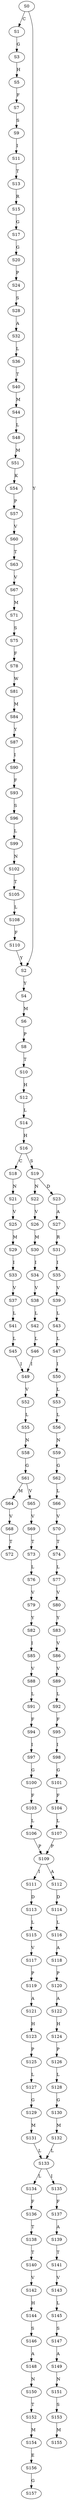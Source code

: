 strict digraph  {
	S0 -> S1 [ label = C ];
	S0 -> S2 [ label = Y ];
	S1 -> S3 [ label = G ];
	S2 -> S4 [ label = Y ];
	S3 -> S5 [ label = H ];
	S4 -> S6 [ label = M ];
	S5 -> S7 [ label = F ];
	S6 -> S8 [ label = P ];
	S7 -> S9 [ label = S ];
	S8 -> S10 [ label = T ];
	S9 -> S11 [ label = I ];
	S10 -> S12 [ label = H ];
	S11 -> S13 [ label = T ];
	S12 -> S14 [ label = L ];
	S13 -> S15 [ label = R ];
	S14 -> S16 [ label = H ];
	S15 -> S17 [ label = G ];
	S16 -> S18 [ label = C ];
	S16 -> S19 [ label = S ];
	S17 -> S20 [ label = G ];
	S18 -> S21 [ label = N ];
	S19 -> S22 [ label = N ];
	S19 -> S23 [ label = D ];
	S20 -> S24 [ label = P ];
	S21 -> S25 [ label = V ];
	S22 -> S26 [ label = V ];
	S23 -> S27 [ label = A ];
	S24 -> S28 [ label = S ];
	S25 -> S29 [ label = M ];
	S26 -> S30 [ label = M ];
	S27 -> S31 [ label = R ];
	S28 -> S32 [ label = A ];
	S29 -> S33 [ label = I ];
	S30 -> S34 [ label = I ];
	S31 -> S35 [ label = I ];
	S32 -> S36 [ label = L ];
	S33 -> S37 [ label = V ];
	S34 -> S38 [ label = V ];
	S35 -> S39 [ label = V ];
	S36 -> S40 [ label = T ];
	S37 -> S41 [ label = L ];
	S38 -> S42 [ label = L ];
	S39 -> S43 [ label = L ];
	S40 -> S44 [ label = M ];
	S41 -> S45 [ label = L ];
	S42 -> S46 [ label = L ];
	S43 -> S47 [ label = L ];
	S44 -> S48 [ label = L ];
	S45 -> S49 [ label = I ];
	S46 -> S49 [ label = I ];
	S47 -> S50 [ label = I ];
	S48 -> S51 [ label = M ];
	S49 -> S52 [ label = V ];
	S50 -> S53 [ label = L ];
	S51 -> S54 [ label = K ];
	S52 -> S55 [ label = L ];
	S53 -> S56 [ label = L ];
	S54 -> S57 [ label = P ];
	S55 -> S58 [ label = N ];
	S56 -> S59 [ label = N ];
	S57 -> S60 [ label = V ];
	S58 -> S61 [ label = G ];
	S59 -> S62 [ label = G ];
	S60 -> S63 [ label = T ];
	S61 -> S64 [ label = M ];
	S61 -> S65 [ label = V ];
	S62 -> S66 [ label = L ];
	S63 -> S67 [ label = V ];
	S64 -> S68 [ label = V ];
	S65 -> S69 [ label = V ];
	S66 -> S70 [ label = V ];
	S67 -> S71 [ label = M ];
	S68 -> S72 [ label = T ];
	S69 -> S73 [ label = T ];
	S70 -> S74 [ label = T ];
	S71 -> S75 [ label = S ];
	S73 -> S76 [ label = L ];
	S74 -> S77 [ label = L ];
	S75 -> S78 [ label = F ];
	S76 -> S79 [ label = V ];
	S77 -> S80 [ label = V ];
	S78 -> S81 [ label = W ];
	S79 -> S82 [ label = Y ];
	S80 -> S83 [ label = Y ];
	S81 -> S84 [ label = M ];
	S82 -> S85 [ label = I ];
	S83 -> S86 [ label = V ];
	S84 -> S87 [ label = Y ];
	S85 -> S88 [ label = V ];
	S86 -> S89 [ label = V ];
	S87 -> S90 [ label = I ];
	S88 -> S91 [ label = L ];
	S89 -> S92 [ label = L ];
	S90 -> S93 [ label = F ];
	S91 -> S94 [ label = F ];
	S92 -> S95 [ label = F ];
	S93 -> S96 [ label = S ];
	S94 -> S97 [ label = I ];
	S95 -> S98 [ label = I ];
	S96 -> S99 [ label = L ];
	S97 -> S100 [ label = G ];
	S98 -> S101 [ label = G ];
	S99 -> S102 [ label = N ];
	S100 -> S103 [ label = F ];
	S101 -> S104 [ label = F ];
	S102 -> S105 [ label = T ];
	S103 -> S106 [ label = L ];
	S104 -> S107 [ label = L ];
	S105 -> S108 [ label = L ];
	S106 -> S109 [ label = P ];
	S107 -> S109 [ label = P ];
	S108 -> S110 [ label = F ];
	S109 -> S111 [ label = I ];
	S109 -> S112 [ label = A ];
	S110 -> S2 [ label = Y ];
	S111 -> S113 [ label = D ];
	S112 -> S114 [ label = D ];
	S113 -> S115 [ label = L ];
	S114 -> S116 [ label = L ];
	S115 -> S117 [ label = V ];
	S116 -> S118 [ label = A ];
	S117 -> S119 [ label = P ];
	S118 -> S120 [ label = P ];
	S119 -> S121 [ label = A ];
	S120 -> S122 [ label = A ];
	S121 -> S123 [ label = H ];
	S122 -> S124 [ label = H ];
	S123 -> S125 [ label = P ];
	S124 -> S126 [ label = P ];
	S125 -> S127 [ label = L ];
	S126 -> S128 [ label = L ];
	S127 -> S129 [ label = G ];
	S128 -> S130 [ label = G ];
	S129 -> S131 [ label = M ];
	S130 -> S132 [ label = M ];
	S131 -> S133 [ label = L ];
	S132 -> S133 [ label = L ];
	S133 -> S134 [ label = L ];
	S133 -> S135 [ label = I ];
	S134 -> S136 [ label = F ];
	S135 -> S137 [ label = F ];
	S136 -> S138 [ label = T ];
	S137 -> S139 [ label = A ];
	S138 -> S140 [ label = T ];
	S139 -> S141 [ label = T ];
	S140 -> S142 [ label = V ];
	S141 -> S143 [ label = V ];
	S142 -> S144 [ label = H ];
	S143 -> S145 [ label = L ];
	S144 -> S146 [ label = S ];
	S145 -> S147 [ label = S ];
	S146 -> S148 [ label = A ];
	S147 -> S149 [ label = A ];
	S148 -> S150 [ label = N ];
	S149 -> S151 [ label = N ];
	S150 -> S152 [ label = T ];
	S151 -> S153 [ label = S ];
	S152 -> S154 [ label = M ];
	S153 -> S155 [ label = M ];
	S154 -> S156 [ label = E ];
	S156 -> S157 [ label = G ];
}
